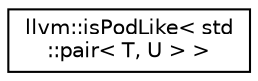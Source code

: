 digraph "Graphical Class Hierarchy"
{
  edge [fontname="Helvetica",fontsize="10",labelfontname="Helvetica",labelfontsize="10"];
  node [fontname="Helvetica",fontsize="10",shape=record];
  rankdir="LR";
  Node1 [label="llvm::isPodLike\< std\l::pair\< T, U \> \>",height=0.2,width=0.4,color="black", fillcolor="white", style="filled",URL="$structllvm_1_1isPodLike_3_01std_1_1pair_3_01T_00_01U_01_4_01_4.html"];
}
